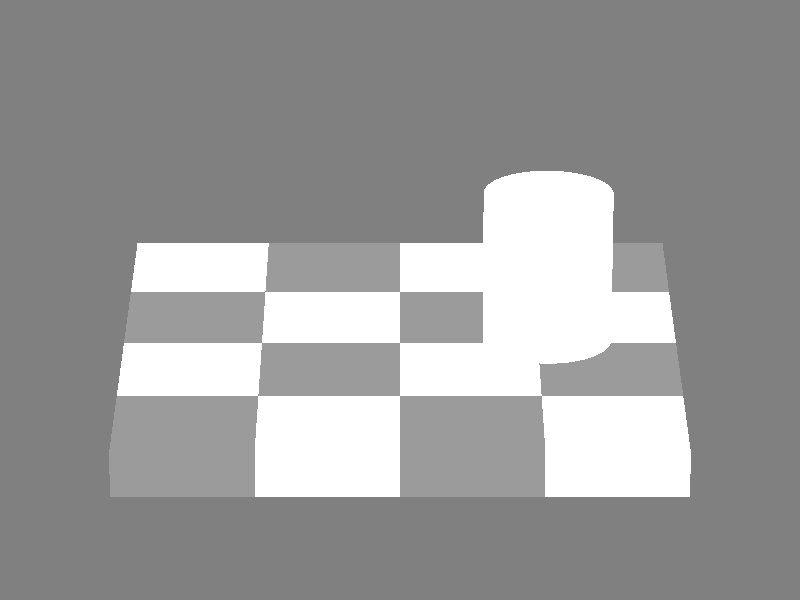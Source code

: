 #version 2.5
#include "colors.inc"

background { color Gray50 }



camera{
    location <0, 20, -50>
    //up <0, 0.15, 0>      
    //right <1.0, 0, 0>
    look_at < 0, 0, 0>
    angle 9.2
}



light_source { 
    <0, 10, 0>
    color White
    spotlight
    radius 3
    falloff 3
    point_at <-0.7, 0, -0.7>

             }

box{
    <-3, -1.0,  -3>,
    < 3, -0.5, 3>
    pigment {
             checker
             color <2.3,2.3,2.3>
             color <2.3,2.3,2.3> * 0.265
             scale <1.5, 1, 1.5>
            } 
       
    
    }
     
     
cylinder{
            <0, -0.5, 0>
            <0,  1.2, 0>
            .7
            pigment{  rgb <1.0, 1.0, 1.0> }
            translate <1.6,0,0.1>
        }